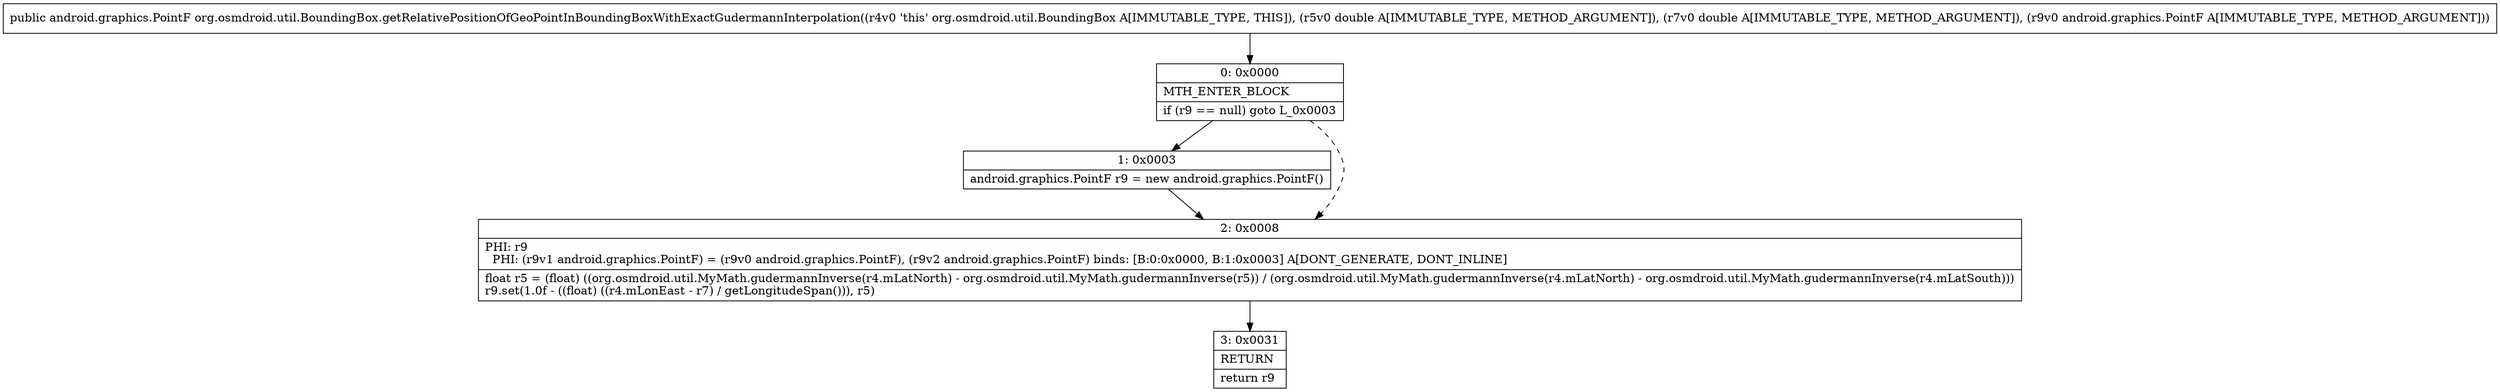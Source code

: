 digraph "CFG fororg.osmdroid.util.BoundingBox.getRelativePositionOfGeoPointInBoundingBoxWithExactGudermannInterpolation(DDLandroid\/graphics\/PointF;)Landroid\/graphics\/PointF;" {
Node_0 [shape=record,label="{0\:\ 0x0000|MTH_ENTER_BLOCK\l|if (r9 == null) goto L_0x0003\l}"];
Node_1 [shape=record,label="{1\:\ 0x0003|android.graphics.PointF r9 = new android.graphics.PointF()\l}"];
Node_2 [shape=record,label="{2\:\ 0x0008|PHI: r9 \l  PHI: (r9v1 android.graphics.PointF) = (r9v0 android.graphics.PointF), (r9v2 android.graphics.PointF) binds: [B:0:0x0000, B:1:0x0003] A[DONT_GENERATE, DONT_INLINE]\l|float r5 = (float) ((org.osmdroid.util.MyMath.gudermannInverse(r4.mLatNorth) \- org.osmdroid.util.MyMath.gudermannInverse(r5)) \/ (org.osmdroid.util.MyMath.gudermannInverse(r4.mLatNorth) \- org.osmdroid.util.MyMath.gudermannInverse(r4.mLatSouth)))\lr9.set(1.0f \- ((float) ((r4.mLonEast \- r7) \/ getLongitudeSpan())), r5)\l}"];
Node_3 [shape=record,label="{3\:\ 0x0031|RETURN\l|return r9\l}"];
MethodNode[shape=record,label="{public android.graphics.PointF org.osmdroid.util.BoundingBox.getRelativePositionOfGeoPointInBoundingBoxWithExactGudermannInterpolation((r4v0 'this' org.osmdroid.util.BoundingBox A[IMMUTABLE_TYPE, THIS]), (r5v0 double A[IMMUTABLE_TYPE, METHOD_ARGUMENT]), (r7v0 double A[IMMUTABLE_TYPE, METHOD_ARGUMENT]), (r9v0 android.graphics.PointF A[IMMUTABLE_TYPE, METHOD_ARGUMENT])) }"];
MethodNode -> Node_0;
Node_0 -> Node_1;
Node_0 -> Node_2[style=dashed];
Node_1 -> Node_2;
Node_2 -> Node_3;
}

